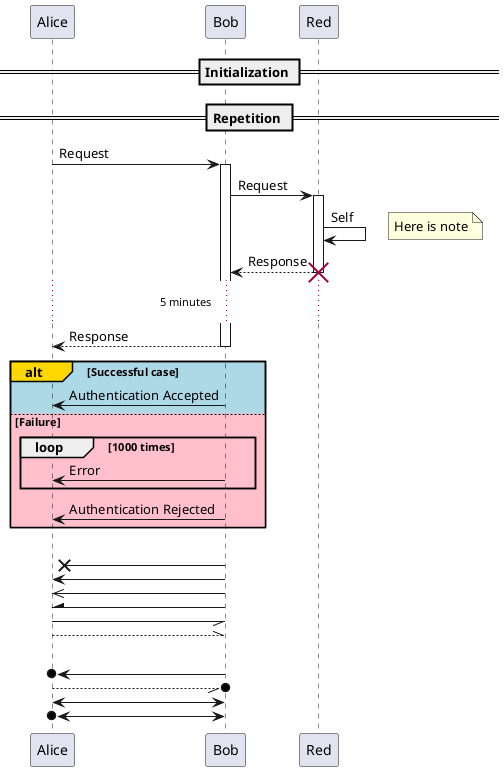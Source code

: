 ' Here is comment
/' Here is block comment '/
' preview : ALT + D


@startuml Sequence Diagram
participant Alice
participant Bob
participant Red
== Initialization ==
== Repetition ==
Alice -> Bob: Request
activate Bob
Bob -> Red: Request
activate Red
Red -> Red: Self
note right: Here is note
Red --> Bob: Response
deactivate Red
destroy Red
...5 minutes...
return Response
deactivate Bob
alt#Gold #LightBlue Successful case
    Bob -> Alice: Authentication Accepted
else #Pink Failure
    loop 1000 times
        Bob -> Alice: Error
    end
    Bob -> Alice: Authentication Rejected
end
|||
Bob ->x Alice
Bob -> Alice
Bob ->> Alice
Bob -\ Alice
Bob \\- Alice
Bob //-- Alice
|||
Bob ->o Alice
Bob o\\-- Alice
Bob <-> Alice
Bob <->o Alice
@enduml

@startuml Activity Diagram
title My title
start
:Hello world;
if (a==b) then (a)
    :process a;
elseif (a==c) then (b)
    :process b;
else (no)
    :process \nabc;
endif
:This is defined on 
several **lines**;
stop
'''''''''''''''''''''''''''''''
start
repeat :read data;
  :generate diagrams;
backward:more;
repeat while (data == null)
stop
''''''''''''''''''''''''''''''
start
switch (condition)
case ( condition A )
  :Text 1;
case ( condition B ) 
  :Text 2;
case ( condition C )
  :Text 3;
case ( condition D )
  :Text 4;
case ( condition E )
  :Text 5;
endswitch
stop

@enduml

@startuml Class Diagram
class A {
    + public
    - private
    # protected
    + public()
    - private()
    # protected()
    ~ A
}

class B
class C
class D
A ^-- B
B *-- C
B -l-> C
C o-- D
C <.. D: use


interface I
@enduml

